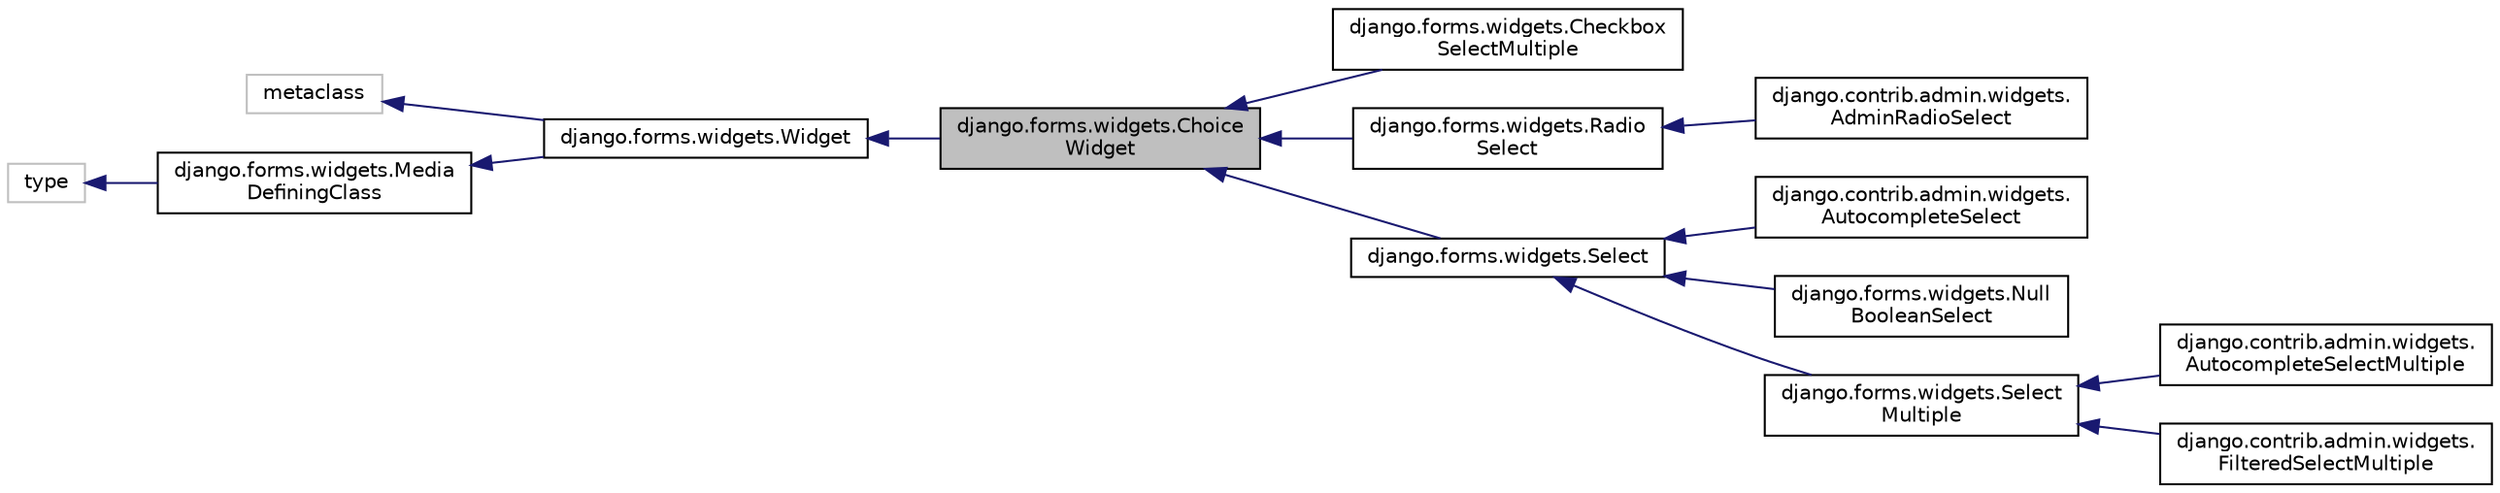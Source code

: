 digraph "django.forms.widgets.ChoiceWidget"
{
 // LATEX_PDF_SIZE
  edge [fontname="Helvetica",fontsize="10",labelfontname="Helvetica",labelfontsize="10"];
  node [fontname="Helvetica",fontsize="10",shape=record];
  rankdir="LR";
  Node1 [label="django.forms.widgets.Choice\lWidget",height=0.2,width=0.4,color="black", fillcolor="grey75", style="filled", fontcolor="black",tooltip=" "];
  Node2 -> Node1 [dir="back",color="midnightblue",fontsize="10",style="solid"];
  Node2 [label="django.forms.widgets.Widget",height=0.2,width=0.4,color="black", fillcolor="white", style="filled",URL="$classdjango_1_1forms_1_1widgets_1_1_widget.html",tooltip=" "];
  Node3 -> Node2 [dir="back",color="midnightblue",fontsize="10",style="solid"];
  Node3 [label="metaclass",height=0.2,width=0.4,color="grey75", fillcolor="white", style="filled",tooltip=" "];
  Node4 -> Node2 [dir="back",color="midnightblue",fontsize="10",style="solid"];
  Node4 [label="django.forms.widgets.Media\lDefiningClass",height=0.2,width=0.4,color="black", fillcolor="white", style="filled",URL="$classdjango_1_1forms_1_1widgets_1_1_media_defining_class.html",tooltip=" "];
  Node5 -> Node4 [dir="back",color="midnightblue",fontsize="10",style="solid"];
  Node5 [label="type",height=0.2,width=0.4,color="grey75", fillcolor="white", style="filled",tooltip=" "];
  Node1 -> Node6 [dir="back",color="midnightblue",fontsize="10",style="solid"];
  Node6 [label="django.forms.widgets.Checkbox\lSelectMultiple",height=0.2,width=0.4,color="black", fillcolor="white", style="filled",URL="$classdjango_1_1forms_1_1widgets_1_1_checkbox_select_multiple.html",tooltip=" "];
  Node1 -> Node7 [dir="back",color="midnightblue",fontsize="10",style="solid"];
  Node7 [label="django.forms.widgets.Radio\lSelect",height=0.2,width=0.4,color="black", fillcolor="white", style="filled",URL="$classdjango_1_1forms_1_1widgets_1_1_radio_select.html",tooltip=" "];
  Node7 -> Node8 [dir="back",color="midnightblue",fontsize="10",style="solid"];
  Node8 [label="django.contrib.admin.widgets.\lAdminRadioSelect",height=0.2,width=0.4,color="black", fillcolor="white", style="filled",URL="$classdjango_1_1contrib_1_1admin_1_1widgets_1_1_admin_radio_select.html",tooltip=" "];
  Node1 -> Node9 [dir="back",color="midnightblue",fontsize="10",style="solid"];
  Node9 [label="django.forms.widgets.Select",height=0.2,width=0.4,color="black", fillcolor="white", style="filled",URL="$classdjango_1_1forms_1_1widgets_1_1_select.html",tooltip=" "];
  Node9 -> Node10 [dir="back",color="midnightblue",fontsize="10",style="solid"];
  Node10 [label="django.contrib.admin.widgets.\lAutocompleteSelect",height=0.2,width=0.4,color="black", fillcolor="white", style="filled",URL="$classdjango_1_1contrib_1_1admin_1_1widgets_1_1_autocomplete_select.html",tooltip=" "];
  Node9 -> Node11 [dir="back",color="midnightblue",fontsize="10",style="solid"];
  Node11 [label="django.forms.widgets.Null\lBooleanSelect",height=0.2,width=0.4,color="black", fillcolor="white", style="filled",URL="$classdjango_1_1forms_1_1widgets_1_1_null_boolean_select.html",tooltip=" "];
  Node9 -> Node12 [dir="back",color="midnightblue",fontsize="10",style="solid"];
  Node12 [label="django.forms.widgets.Select\lMultiple",height=0.2,width=0.4,color="black", fillcolor="white", style="filled",URL="$classdjango_1_1forms_1_1widgets_1_1_select_multiple.html",tooltip=" "];
  Node12 -> Node13 [dir="back",color="midnightblue",fontsize="10",style="solid"];
  Node13 [label="django.contrib.admin.widgets.\lAutocompleteSelectMultiple",height=0.2,width=0.4,color="black", fillcolor="white", style="filled",URL="$classdjango_1_1contrib_1_1admin_1_1widgets_1_1_autocomplete_select_multiple.html",tooltip=" "];
  Node12 -> Node14 [dir="back",color="midnightblue",fontsize="10",style="solid"];
  Node14 [label="django.contrib.admin.widgets.\lFilteredSelectMultiple",height=0.2,width=0.4,color="black", fillcolor="white", style="filled",URL="$classdjango_1_1contrib_1_1admin_1_1widgets_1_1_filtered_select_multiple.html",tooltip=" "];
}
